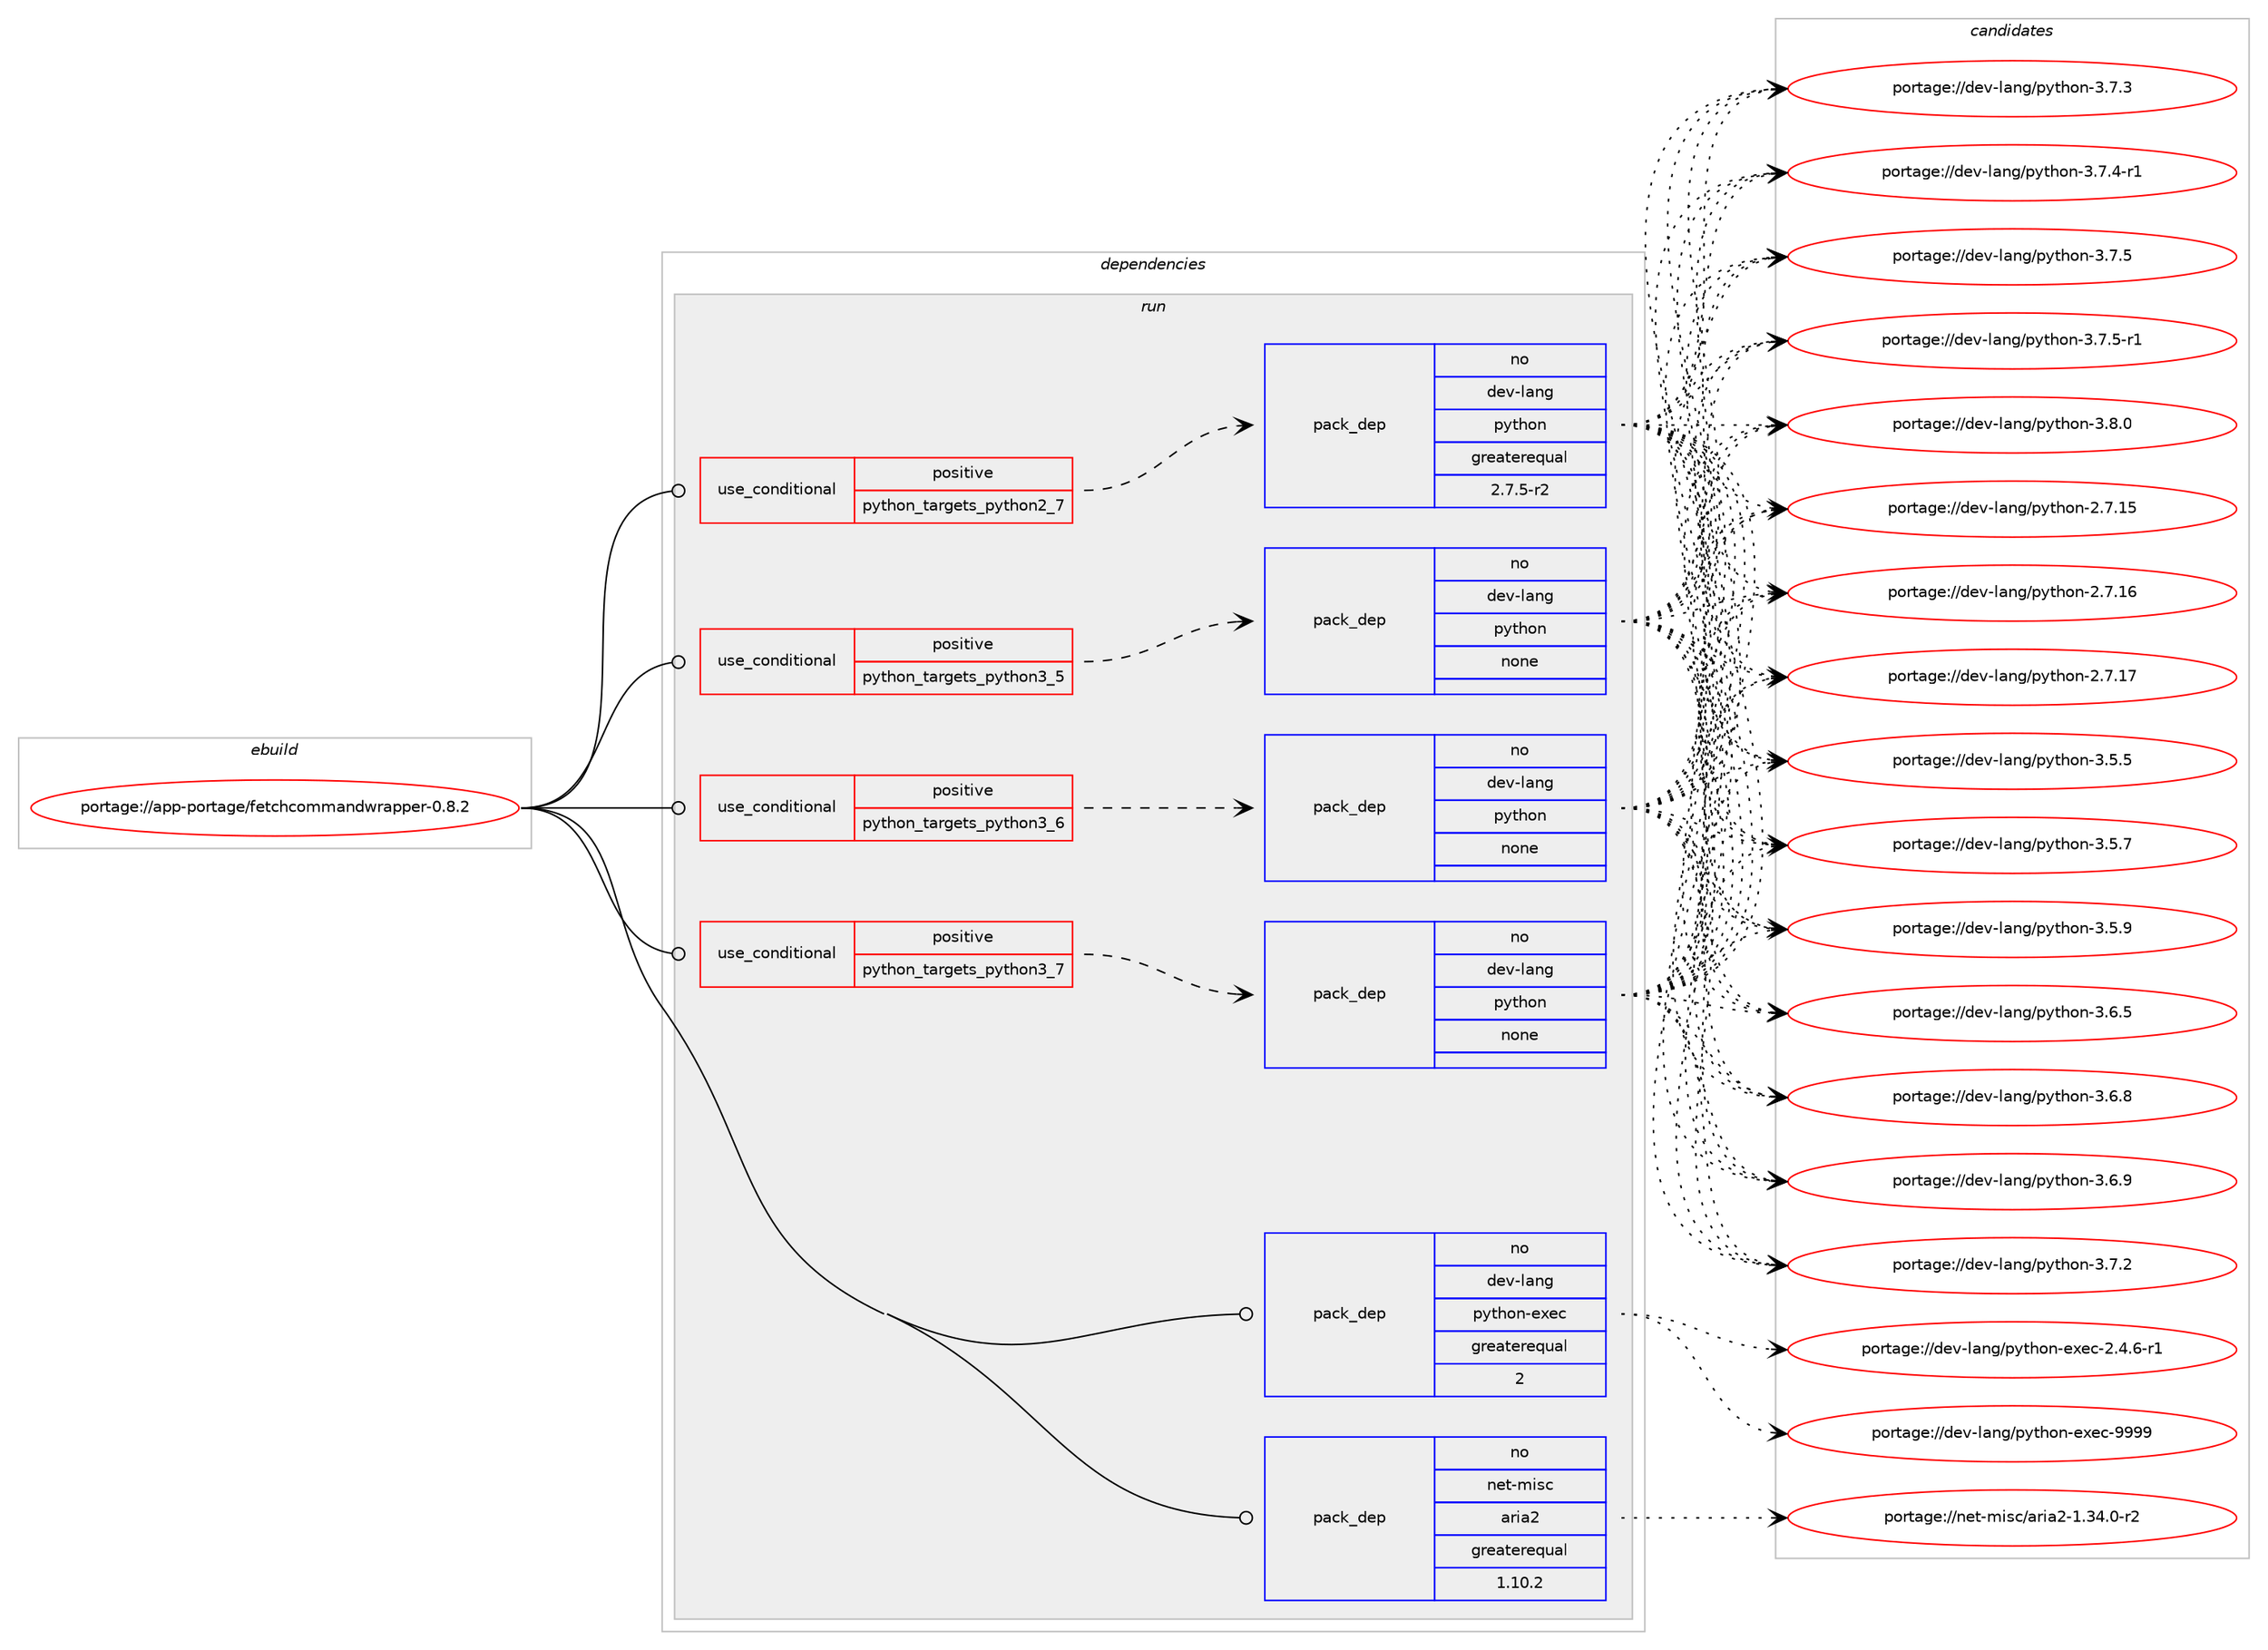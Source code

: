 digraph prolog {

# *************
# Graph options
# *************

newrank=true;
concentrate=true;
compound=true;
graph [rankdir=LR,fontname=Helvetica,fontsize=10,ranksep=1.5];#, ranksep=2.5, nodesep=0.2];
edge  [arrowhead=vee];
node  [fontname=Helvetica,fontsize=10];

# **********
# The ebuild
# **********

subgraph cluster_leftcol {
color=gray;
rank=same;
label=<<i>ebuild</i>>;
id [label="portage://app-portage/fetchcommandwrapper-0.8.2", color=red, width=4, href="../app-portage/fetchcommandwrapper-0.8.2.svg"];
}

# ****************
# The dependencies
# ****************

subgraph cluster_midcol {
color=gray;
label=<<i>dependencies</i>>;
subgraph cluster_compile {
fillcolor="#eeeeee";
style=filled;
label=<<i>compile</i>>;
}
subgraph cluster_compileandrun {
fillcolor="#eeeeee";
style=filled;
label=<<i>compile and run</i>>;
}
subgraph cluster_run {
fillcolor="#eeeeee";
style=filled;
label=<<i>run</i>>;
subgraph cond9904 {
dependency40668 [label=<<TABLE BORDER="0" CELLBORDER="1" CELLSPACING="0" CELLPADDING="4"><TR><TD ROWSPAN="3" CELLPADDING="10">use_conditional</TD></TR><TR><TD>positive</TD></TR><TR><TD>python_targets_python2_7</TD></TR></TABLE>>, shape=none, color=red];
subgraph pack30083 {
dependency40669 [label=<<TABLE BORDER="0" CELLBORDER="1" CELLSPACING="0" CELLPADDING="4" WIDTH="220"><TR><TD ROWSPAN="6" CELLPADDING="30">pack_dep</TD></TR><TR><TD WIDTH="110">no</TD></TR><TR><TD>dev-lang</TD></TR><TR><TD>python</TD></TR><TR><TD>greaterequal</TD></TR><TR><TD>2.7.5-r2</TD></TR></TABLE>>, shape=none, color=blue];
}
dependency40668:e -> dependency40669:w [weight=20,style="dashed",arrowhead="vee"];
}
id:e -> dependency40668:w [weight=20,style="solid",arrowhead="odot"];
subgraph cond9905 {
dependency40670 [label=<<TABLE BORDER="0" CELLBORDER="1" CELLSPACING="0" CELLPADDING="4"><TR><TD ROWSPAN="3" CELLPADDING="10">use_conditional</TD></TR><TR><TD>positive</TD></TR><TR><TD>python_targets_python3_5</TD></TR></TABLE>>, shape=none, color=red];
subgraph pack30084 {
dependency40671 [label=<<TABLE BORDER="0" CELLBORDER="1" CELLSPACING="0" CELLPADDING="4" WIDTH="220"><TR><TD ROWSPAN="6" CELLPADDING="30">pack_dep</TD></TR><TR><TD WIDTH="110">no</TD></TR><TR><TD>dev-lang</TD></TR><TR><TD>python</TD></TR><TR><TD>none</TD></TR><TR><TD></TD></TR></TABLE>>, shape=none, color=blue];
}
dependency40670:e -> dependency40671:w [weight=20,style="dashed",arrowhead="vee"];
}
id:e -> dependency40670:w [weight=20,style="solid",arrowhead="odot"];
subgraph cond9906 {
dependency40672 [label=<<TABLE BORDER="0" CELLBORDER="1" CELLSPACING="0" CELLPADDING="4"><TR><TD ROWSPAN="3" CELLPADDING="10">use_conditional</TD></TR><TR><TD>positive</TD></TR><TR><TD>python_targets_python3_6</TD></TR></TABLE>>, shape=none, color=red];
subgraph pack30085 {
dependency40673 [label=<<TABLE BORDER="0" CELLBORDER="1" CELLSPACING="0" CELLPADDING="4" WIDTH="220"><TR><TD ROWSPAN="6" CELLPADDING="30">pack_dep</TD></TR><TR><TD WIDTH="110">no</TD></TR><TR><TD>dev-lang</TD></TR><TR><TD>python</TD></TR><TR><TD>none</TD></TR><TR><TD></TD></TR></TABLE>>, shape=none, color=blue];
}
dependency40672:e -> dependency40673:w [weight=20,style="dashed",arrowhead="vee"];
}
id:e -> dependency40672:w [weight=20,style="solid",arrowhead="odot"];
subgraph cond9907 {
dependency40674 [label=<<TABLE BORDER="0" CELLBORDER="1" CELLSPACING="0" CELLPADDING="4"><TR><TD ROWSPAN="3" CELLPADDING="10">use_conditional</TD></TR><TR><TD>positive</TD></TR><TR><TD>python_targets_python3_7</TD></TR></TABLE>>, shape=none, color=red];
subgraph pack30086 {
dependency40675 [label=<<TABLE BORDER="0" CELLBORDER="1" CELLSPACING="0" CELLPADDING="4" WIDTH="220"><TR><TD ROWSPAN="6" CELLPADDING="30">pack_dep</TD></TR><TR><TD WIDTH="110">no</TD></TR><TR><TD>dev-lang</TD></TR><TR><TD>python</TD></TR><TR><TD>none</TD></TR><TR><TD></TD></TR></TABLE>>, shape=none, color=blue];
}
dependency40674:e -> dependency40675:w [weight=20,style="dashed",arrowhead="vee"];
}
id:e -> dependency40674:w [weight=20,style="solid",arrowhead="odot"];
subgraph pack30087 {
dependency40676 [label=<<TABLE BORDER="0" CELLBORDER="1" CELLSPACING="0" CELLPADDING="4" WIDTH="220"><TR><TD ROWSPAN="6" CELLPADDING="30">pack_dep</TD></TR><TR><TD WIDTH="110">no</TD></TR><TR><TD>dev-lang</TD></TR><TR><TD>python-exec</TD></TR><TR><TD>greaterequal</TD></TR><TR><TD>2</TD></TR></TABLE>>, shape=none, color=blue];
}
id:e -> dependency40676:w [weight=20,style="solid",arrowhead="odot"];
subgraph pack30088 {
dependency40677 [label=<<TABLE BORDER="0" CELLBORDER="1" CELLSPACING="0" CELLPADDING="4" WIDTH="220"><TR><TD ROWSPAN="6" CELLPADDING="30">pack_dep</TD></TR><TR><TD WIDTH="110">no</TD></TR><TR><TD>net-misc</TD></TR><TR><TD>aria2</TD></TR><TR><TD>greaterequal</TD></TR><TR><TD>1.10.2</TD></TR></TABLE>>, shape=none, color=blue];
}
id:e -> dependency40677:w [weight=20,style="solid",arrowhead="odot"];
}
}

# **************
# The candidates
# **************

subgraph cluster_choices {
rank=same;
color=gray;
label=<<i>candidates</i>>;

subgraph choice30083 {
color=black;
nodesep=1;
choiceportage10010111845108971101034711212111610411111045504655464953 [label="portage://dev-lang/python-2.7.15", color=red, width=4,href="../dev-lang/python-2.7.15.svg"];
choiceportage10010111845108971101034711212111610411111045504655464954 [label="portage://dev-lang/python-2.7.16", color=red, width=4,href="../dev-lang/python-2.7.16.svg"];
choiceportage10010111845108971101034711212111610411111045504655464955 [label="portage://dev-lang/python-2.7.17", color=red, width=4,href="../dev-lang/python-2.7.17.svg"];
choiceportage100101118451089711010347112121116104111110455146534653 [label="portage://dev-lang/python-3.5.5", color=red, width=4,href="../dev-lang/python-3.5.5.svg"];
choiceportage100101118451089711010347112121116104111110455146534655 [label="portage://dev-lang/python-3.5.7", color=red, width=4,href="../dev-lang/python-3.5.7.svg"];
choiceportage100101118451089711010347112121116104111110455146534657 [label="portage://dev-lang/python-3.5.9", color=red, width=4,href="../dev-lang/python-3.5.9.svg"];
choiceportage100101118451089711010347112121116104111110455146544653 [label="portage://dev-lang/python-3.6.5", color=red, width=4,href="../dev-lang/python-3.6.5.svg"];
choiceportage100101118451089711010347112121116104111110455146544656 [label="portage://dev-lang/python-3.6.8", color=red, width=4,href="../dev-lang/python-3.6.8.svg"];
choiceportage100101118451089711010347112121116104111110455146544657 [label="portage://dev-lang/python-3.6.9", color=red, width=4,href="../dev-lang/python-3.6.9.svg"];
choiceportage100101118451089711010347112121116104111110455146554650 [label="portage://dev-lang/python-3.7.2", color=red, width=4,href="../dev-lang/python-3.7.2.svg"];
choiceportage100101118451089711010347112121116104111110455146554651 [label="portage://dev-lang/python-3.7.3", color=red, width=4,href="../dev-lang/python-3.7.3.svg"];
choiceportage1001011184510897110103471121211161041111104551465546524511449 [label="portage://dev-lang/python-3.7.4-r1", color=red, width=4,href="../dev-lang/python-3.7.4-r1.svg"];
choiceportage100101118451089711010347112121116104111110455146554653 [label="portage://dev-lang/python-3.7.5", color=red, width=4,href="../dev-lang/python-3.7.5.svg"];
choiceportage1001011184510897110103471121211161041111104551465546534511449 [label="portage://dev-lang/python-3.7.5-r1", color=red, width=4,href="../dev-lang/python-3.7.5-r1.svg"];
choiceportage100101118451089711010347112121116104111110455146564648 [label="portage://dev-lang/python-3.8.0", color=red, width=4,href="../dev-lang/python-3.8.0.svg"];
dependency40669:e -> choiceportage10010111845108971101034711212111610411111045504655464953:w [style=dotted,weight="100"];
dependency40669:e -> choiceportage10010111845108971101034711212111610411111045504655464954:w [style=dotted,weight="100"];
dependency40669:e -> choiceportage10010111845108971101034711212111610411111045504655464955:w [style=dotted,weight="100"];
dependency40669:e -> choiceportage100101118451089711010347112121116104111110455146534653:w [style=dotted,weight="100"];
dependency40669:e -> choiceportage100101118451089711010347112121116104111110455146534655:w [style=dotted,weight="100"];
dependency40669:e -> choiceportage100101118451089711010347112121116104111110455146534657:w [style=dotted,weight="100"];
dependency40669:e -> choiceportage100101118451089711010347112121116104111110455146544653:w [style=dotted,weight="100"];
dependency40669:e -> choiceportage100101118451089711010347112121116104111110455146544656:w [style=dotted,weight="100"];
dependency40669:e -> choiceportage100101118451089711010347112121116104111110455146544657:w [style=dotted,weight="100"];
dependency40669:e -> choiceportage100101118451089711010347112121116104111110455146554650:w [style=dotted,weight="100"];
dependency40669:e -> choiceportage100101118451089711010347112121116104111110455146554651:w [style=dotted,weight="100"];
dependency40669:e -> choiceportage1001011184510897110103471121211161041111104551465546524511449:w [style=dotted,weight="100"];
dependency40669:e -> choiceportage100101118451089711010347112121116104111110455146554653:w [style=dotted,weight="100"];
dependency40669:e -> choiceportage1001011184510897110103471121211161041111104551465546534511449:w [style=dotted,weight="100"];
dependency40669:e -> choiceportage100101118451089711010347112121116104111110455146564648:w [style=dotted,weight="100"];
}
subgraph choice30084 {
color=black;
nodesep=1;
choiceportage10010111845108971101034711212111610411111045504655464953 [label="portage://dev-lang/python-2.7.15", color=red, width=4,href="../dev-lang/python-2.7.15.svg"];
choiceportage10010111845108971101034711212111610411111045504655464954 [label="portage://dev-lang/python-2.7.16", color=red, width=4,href="../dev-lang/python-2.7.16.svg"];
choiceportage10010111845108971101034711212111610411111045504655464955 [label="portage://dev-lang/python-2.7.17", color=red, width=4,href="../dev-lang/python-2.7.17.svg"];
choiceportage100101118451089711010347112121116104111110455146534653 [label="portage://dev-lang/python-3.5.5", color=red, width=4,href="../dev-lang/python-3.5.5.svg"];
choiceportage100101118451089711010347112121116104111110455146534655 [label="portage://dev-lang/python-3.5.7", color=red, width=4,href="../dev-lang/python-3.5.7.svg"];
choiceportage100101118451089711010347112121116104111110455146534657 [label="portage://dev-lang/python-3.5.9", color=red, width=4,href="../dev-lang/python-3.5.9.svg"];
choiceportage100101118451089711010347112121116104111110455146544653 [label="portage://dev-lang/python-3.6.5", color=red, width=4,href="../dev-lang/python-3.6.5.svg"];
choiceportage100101118451089711010347112121116104111110455146544656 [label="portage://dev-lang/python-3.6.8", color=red, width=4,href="../dev-lang/python-3.6.8.svg"];
choiceportage100101118451089711010347112121116104111110455146544657 [label="portage://dev-lang/python-3.6.9", color=red, width=4,href="../dev-lang/python-3.6.9.svg"];
choiceportage100101118451089711010347112121116104111110455146554650 [label="portage://dev-lang/python-3.7.2", color=red, width=4,href="../dev-lang/python-3.7.2.svg"];
choiceportage100101118451089711010347112121116104111110455146554651 [label="portage://dev-lang/python-3.7.3", color=red, width=4,href="../dev-lang/python-3.7.3.svg"];
choiceportage1001011184510897110103471121211161041111104551465546524511449 [label="portage://dev-lang/python-3.7.4-r1", color=red, width=4,href="../dev-lang/python-3.7.4-r1.svg"];
choiceportage100101118451089711010347112121116104111110455146554653 [label="portage://dev-lang/python-3.7.5", color=red, width=4,href="../dev-lang/python-3.7.5.svg"];
choiceportage1001011184510897110103471121211161041111104551465546534511449 [label="portage://dev-lang/python-3.7.5-r1", color=red, width=4,href="../dev-lang/python-3.7.5-r1.svg"];
choiceportage100101118451089711010347112121116104111110455146564648 [label="portage://dev-lang/python-3.8.0", color=red, width=4,href="../dev-lang/python-3.8.0.svg"];
dependency40671:e -> choiceportage10010111845108971101034711212111610411111045504655464953:w [style=dotted,weight="100"];
dependency40671:e -> choiceportage10010111845108971101034711212111610411111045504655464954:w [style=dotted,weight="100"];
dependency40671:e -> choiceportage10010111845108971101034711212111610411111045504655464955:w [style=dotted,weight="100"];
dependency40671:e -> choiceportage100101118451089711010347112121116104111110455146534653:w [style=dotted,weight="100"];
dependency40671:e -> choiceportage100101118451089711010347112121116104111110455146534655:w [style=dotted,weight="100"];
dependency40671:e -> choiceportage100101118451089711010347112121116104111110455146534657:w [style=dotted,weight="100"];
dependency40671:e -> choiceportage100101118451089711010347112121116104111110455146544653:w [style=dotted,weight="100"];
dependency40671:e -> choiceportage100101118451089711010347112121116104111110455146544656:w [style=dotted,weight="100"];
dependency40671:e -> choiceportage100101118451089711010347112121116104111110455146544657:w [style=dotted,weight="100"];
dependency40671:e -> choiceportage100101118451089711010347112121116104111110455146554650:w [style=dotted,weight="100"];
dependency40671:e -> choiceportage100101118451089711010347112121116104111110455146554651:w [style=dotted,weight="100"];
dependency40671:e -> choiceportage1001011184510897110103471121211161041111104551465546524511449:w [style=dotted,weight="100"];
dependency40671:e -> choiceportage100101118451089711010347112121116104111110455146554653:w [style=dotted,weight="100"];
dependency40671:e -> choiceportage1001011184510897110103471121211161041111104551465546534511449:w [style=dotted,weight="100"];
dependency40671:e -> choiceportage100101118451089711010347112121116104111110455146564648:w [style=dotted,weight="100"];
}
subgraph choice30085 {
color=black;
nodesep=1;
choiceportage10010111845108971101034711212111610411111045504655464953 [label="portage://dev-lang/python-2.7.15", color=red, width=4,href="../dev-lang/python-2.7.15.svg"];
choiceportage10010111845108971101034711212111610411111045504655464954 [label="portage://dev-lang/python-2.7.16", color=red, width=4,href="../dev-lang/python-2.7.16.svg"];
choiceportage10010111845108971101034711212111610411111045504655464955 [label="portage://dev-lang/python-2.7.17", color=red, width=4,href="../dev-lang/python-2.7.17.svg"];
choiceportage100101118451089711010347112121116104111110455146534653 [label="portage://dev-lang/python-3.5.5", color=red, width=4,href="../dev-lang/python-3.5.5.svg"];
choiceportage100101118451089711010347112121116104111110455146534655 [label="portage://dev-lang/python-3.5.7", color=red, width=4,href="../dev-lang/python-3.5.7.svg"];
choiceportage100101118451089711010347112121116104111110455146534657 [label="portage://dev-lang/python-3.5.9", color=red, width=4,href="../dev-lang/python-3.5.9.svg"];
choiceportage100101118451089711010347112121116104111110455146544653 [label="portage://dev-lang/python-3.6.5", color=red, width=4,href="../dev-lang/python-3.6.5.svg"];
choiceportage100101118451089711010347112121116104111110455146544656 [label="portage://dev-lang/python-3.6.8", color=red, width=4,href="../dev-lang/python-3.6.8.svg"];
choiceportage100101118451089711010347112121116104111110455146544657 [label="portage://dev-lang/python-3.6.9", color=red, width=4,href="../dev-lang/python-3.6.9.svg"];
choiceportage100101118451089711010347112121116104111110455146554650 [label="portage://dev-lang/python-3.7.2", color=red, width=4,href="../dev-lang/python-3.7.2.svg"];
choiceportage100101118451089711010347112121116104111110455146554651 [label="portage://dev-lang/python-3.7.3", color=red, width=4,href="../dev-lang/python-3.7.3.svg"];
choiceportage1001011184510897110103471121211161041111104551465546524511449 [label="portage://dev-lang/python-3.7.4-r1", color=red, width=4,href="../dev-lang/python-3.7.4-r1.svg"];
choiceportage100101118451089711010347112121116104111110455146554653 [label="portage://dev-lang/python-3.7.5", color=red, width=4,href="../dev-lang/python-3.7.5.svg"];
choiceportage1001011184510897110103471121211161041111104551465546534511449 [label="portage://dev-lang/python-3.7.5-r1", color=red, width=4,href="../dev-lang/python-3.7.5-r1.svg"];
choiceportage100101118451089711010347112121116104111110455146564648 [label="portage://dev-lang/python-3.8.0", color=red, width=4,href="../dev-lang/python-3.8.0.svg"];
dependency40673:e -> choiceportage10010111845108971101034711212111610411111045504655464953:w [style=dotted,weight="100"];
dependency40673:e -> choiceportage10010111845108971101034711212111610411111045504655464954:w [style=dotted,weight="100"];
dependency40673:e -> choiceportage10010111845108971101034711212111610411111045504655464955:w [style=dotted,weight="100"];
dependency40673:e -> choiceportage100101118451089711010347112121116104111110455146534653:w [style=dotted,weight="100"];
dependency40673:e -> choiceportage100101118451089711010347112121116104111110455146534655:w [style=dotted,weight="100"];
dependency40673:e -> choiceportage100101118451089711010347112121116104111110455146534657:w [style=dotted,weight="100"];
dependency40673:e -> choiceportage100101118451089711010347112121116104111110455146544653:w [style=dotted,weight="100"];
dependency40673:e -> choiceportage100101118451089711010347112121116104111110455146544656:w [style=dotted,weight="100"];
dependency40673:e -> choiceportage100101118451089711010347112121116104111110455146544657:w [style=dotted,weight="100"];
dependency40673:e -> choiceportage100101118451089711010347112121116104111110455146554650:w [style=dotted,weight="100"];
dependency40673:e -> choiceportage100101118451089711010347112121116104111110455146554651:w [style=dotted,weight="100"];
dependency40673:e -> choiceportage1001011184510897110103471121211161041111104551465546524511449:w [style=dotted,weight="100"];
dependency40673:e -> choiceportage100101118451089711010347112121116104111110455146554653:w [style=dotted,weight="100"];
dependency40673:e -> choiceportage1001011184510897110103471121211161041111104551465546534511449:w [style=dotted,weight="100"];
dependency40673:e -> choiceportage100101118451089711010347112121116104111110455146564648:w [style=dotted,weight="100"];
}
subgraph choice30086 {
color=black;
nodesep=1;
choiceportage10010111845108971101034711212111610411111045504655464953 [label="portage://dev-lang/python-2.7.15", color=red, width=4,href="../dev-lang/python-2.7.15.svg"];
choiceportage10010111845108971101034711212111610411111045504655464954 [label="portage://dev-lang/python-2.7.16", color=red, width=4,href="../dev-lang/python-2.7.16.svg"];
choiceportage10010111845108971101034711212111610411111045504655464955 [label="portage://dev-lang/python-2.7.17", color=red, width=4,href="../dev-lang/python-2.7.17.svg"];
choiceportage100101118451089711010347112121116104111110455146534653 [label="portage://dev-lang/python-3.5.5", color=red, width=4,href="../dev-lang/python-3.5.5.svg"];
choiceportage100101118451089711010347112121116104111110455146534655 [label="portage://dev-lang/python-3.5.7", color=red, width=4,href="../dev-lang/python-3.5.7.svg"];
choiceportage100101118451089711010347112121116104111110455146534657 [label="portage://dev-lang/python-3.5.9", color=red, width=4,href="../dev-lang/python-3.5.9.svg"];
choiceportage100101118451089711010347112121116104111110455146544653 [label="portage://dev-lang/python-3.6.5", color=red, width=4,href="../dev-lang/python-3.6.5.svg"];
choiceportage100101118451089711010347112121116104111110455146544656 [label="portage://dev-lang/python-3.6.8", color=red, width=4,href="../dev-lang/python-3.6.8.svg"];
choiceportage100101118451089711010347112121116104111110455146544657 [label="portage://dev-lang/python-3.6.9", color=red, width=4,href="../dev-lang/python-3.6.9.svg"];
choiceportage100101118451089711010347112121116104111110455146554650 [label="portage://dev-lang/python-3.7.2", color=red, width=4,href="../dev-lang/python-3.7.2.svg"];
choiceportage100101118451089711010347112121116104111110455146554651 [label="portage://dev-lang/python-3.7.3", color=red, width=4,href="../dev-lang/python-3.7.3.svg"];
choiceportage1001011184510897110103471121211161041111104551465546524511449 [label="portage://dev-lang/python-3.7.4-r1", color=red, width=4,href="../dev-lang/python-3.7.4-r1.svg"];
choiceportage100101118451089711010347112121116104111110455146554653 [label="portage://dev-lang/python-3.7.5", color=red, width=4,href="../dev-lang/python-3.7.5.svg"];
choiceportage1001011184510897110103471121211161041111104551465546534511449 [label="portage://dev-lang/python-3.7.5-r1", color=red, width=4,href="../dev-lang/python-3.7.5-r1.svg"];
choiceportage100101118451089711010347112121116104111110455146564648 [label="portage://dev-lang/python-3.8.0", color=red, width=4,href="../dev-lang/python-3.8.0.svg"];
dependency40675:e -> choiceportage10010111845108971101034711212111610411111045504655464953:w [style=dotted,weight="100"];
dependency40675:e -> choiceportage10010111845108971101034711212111610411111045504655464954:w [style=dotted,weight="100"];
dependency40675:e -> choiceportage10010111845108971101034711212111610411111045504655464955:w [style=dotted,weight="100"];
dependency40675:e -> choiceportage100101118451089711010347112121116104111110455146534653:w [style=dotted,weight="100"];
dependency40675:e -> choiceportage100101118451089711010347112121116104111110455146534655:w [style=dotted,weight="100"];
dependency40675:e -> choiceportage100101118451089711010347112121116104111110455146534657:w [style=dotted,weight="100"];
dependency40675:e -> choiceportage100101118451089711010347112121116104111110455146544653:w [style=dotted,weight="100"];
dependency40675:e -> choiceportage100101118451089711010347112121116104111110455146544656:w [style=dotted,weight="100"];
dependency40675:e -> choiceportage100101118451089711010347112121116104111110455146544657:w [style=dotted,weight="100"];
dependency40675:e -> choiceportage100101118451089711010347112121116104111110455146554650:w [style=dotted,weight="100"];
dependency40675:e -> choiceportage100101118451089711010347112121116104111110455146554651:w [style=dotted,weight="100"];
dependency40675:e -> choiceportage1001011184510897110103471121211161041111104551465546524511449:w [style=dotted,weight="100"];
dependency40675:e -> choiceportage100101118451089711010347112121116104111110455146554653:w [style=dotted,weight="100"];
dependency40675:e -> choiceportage1001011184510897110103471121211161041111104551465546534511449:w [style=dotted,weight="100"];
dependency40675:e -> choiceportage100101118451089711010347112121116104111110455146564648:w [style=dotted,weight="100"];
}
subgraph choice30087 {
color=black;
nodesep=1;
choiceportage10010111845108971101034711212111610411111045101120101994550465246544511449 [label="portage://dev-lang/python-exec-2.4.6-r1", color=red, width=4,href="../dev-lang/python-exec-2.4.6-r1.svg"];
choiceportage10010111845108971101034711212111610411111045101120101994557575757 [label="portage://dev-lang/python-exec-9999", color=red, width=4,href="../dev-lang/python-exec-9999.svg"];
dependency40676:e -> choiceportage10010111845108971101034711212111610411111045101120101994550465246544511449:w [style=dotted,weight="100"];
dependency40676:e -> choiceportage10010111845108971101034711212111610411111045101120101994557575757:w [style=dotted,weight="100"];
}
subgraph choice30088 {
color=black;
nodesep=1;
choiceportage110101116451091051159947971141059750454946515246484511450 [label="portage://net-misc/aria2-1.34.0-r2", color=red, width=4,href="../net-misc/aria2-1.34.0-r2.svg"];
dependency40677:e -> choiceportage110101116451091051159947971141059750454946515246484511450:w [style=dotted,weight="100"];
}
}

}
